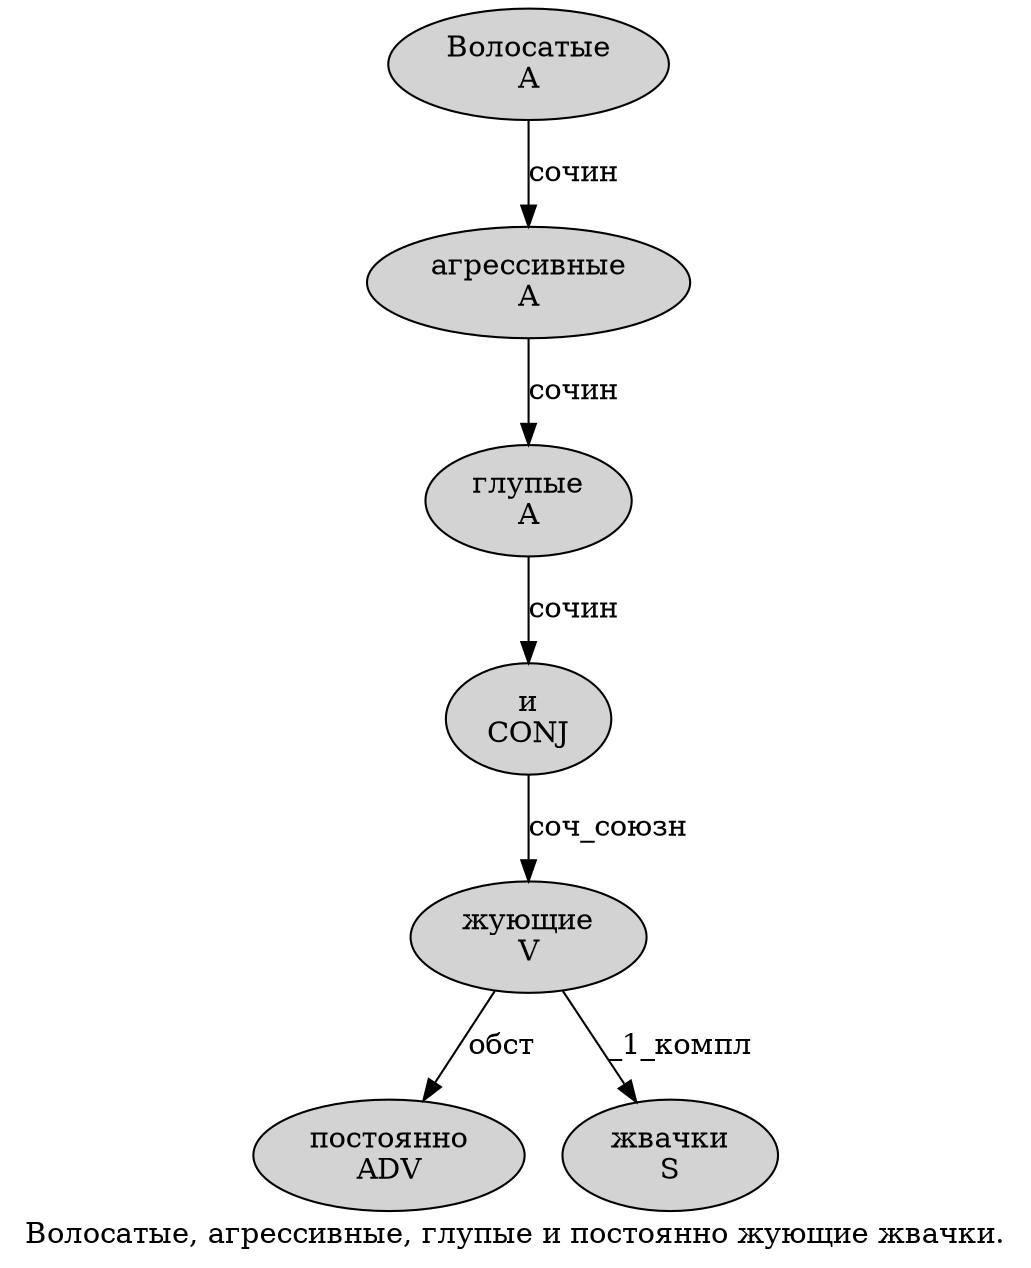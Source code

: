 digraph SENTENCE_3687 {
	graph [label="Волосатые, агрессивные, глупые и постоянно жующие жвачки."]
	node [style=filled]
		0 [label="Волосатые
A" color="" fillcolor=lightgray penwidth=1 shape=ellipse]
		2 [label="агрессивные
A" color="" fillcolor=lightgray penwidth=1 shape=ellipse]
		4 [label="глупые
A" color="" fillcolor=lightgray penwidth=1 shape=ellipse]
		5 [label="и
CONJ" color="" fillcolor=lightgray penwidth=1 shape=ellipse]
		6 [label="постоянно
ADV" color="" fillcolor=lightgray penwidth=1 shape=ellipse]
		7 [label="жующие
V" color="" fillcolor=lightgray penwidth=1 shape=ellipse]
		8 [label="жвачки
S" color="" fillcolor=lightgray penwidth=1 shape=ellipse]
			5 -> 7 [label="соч_союзн"]
			4 -> 5 [label="сочин"]
			7 -> 6 [label="обст"]
			7 -> 8 [label="_1_компл"]
			2 -> 4 [label="сочин"]
			0 -> 2 [label="сочин"]
}